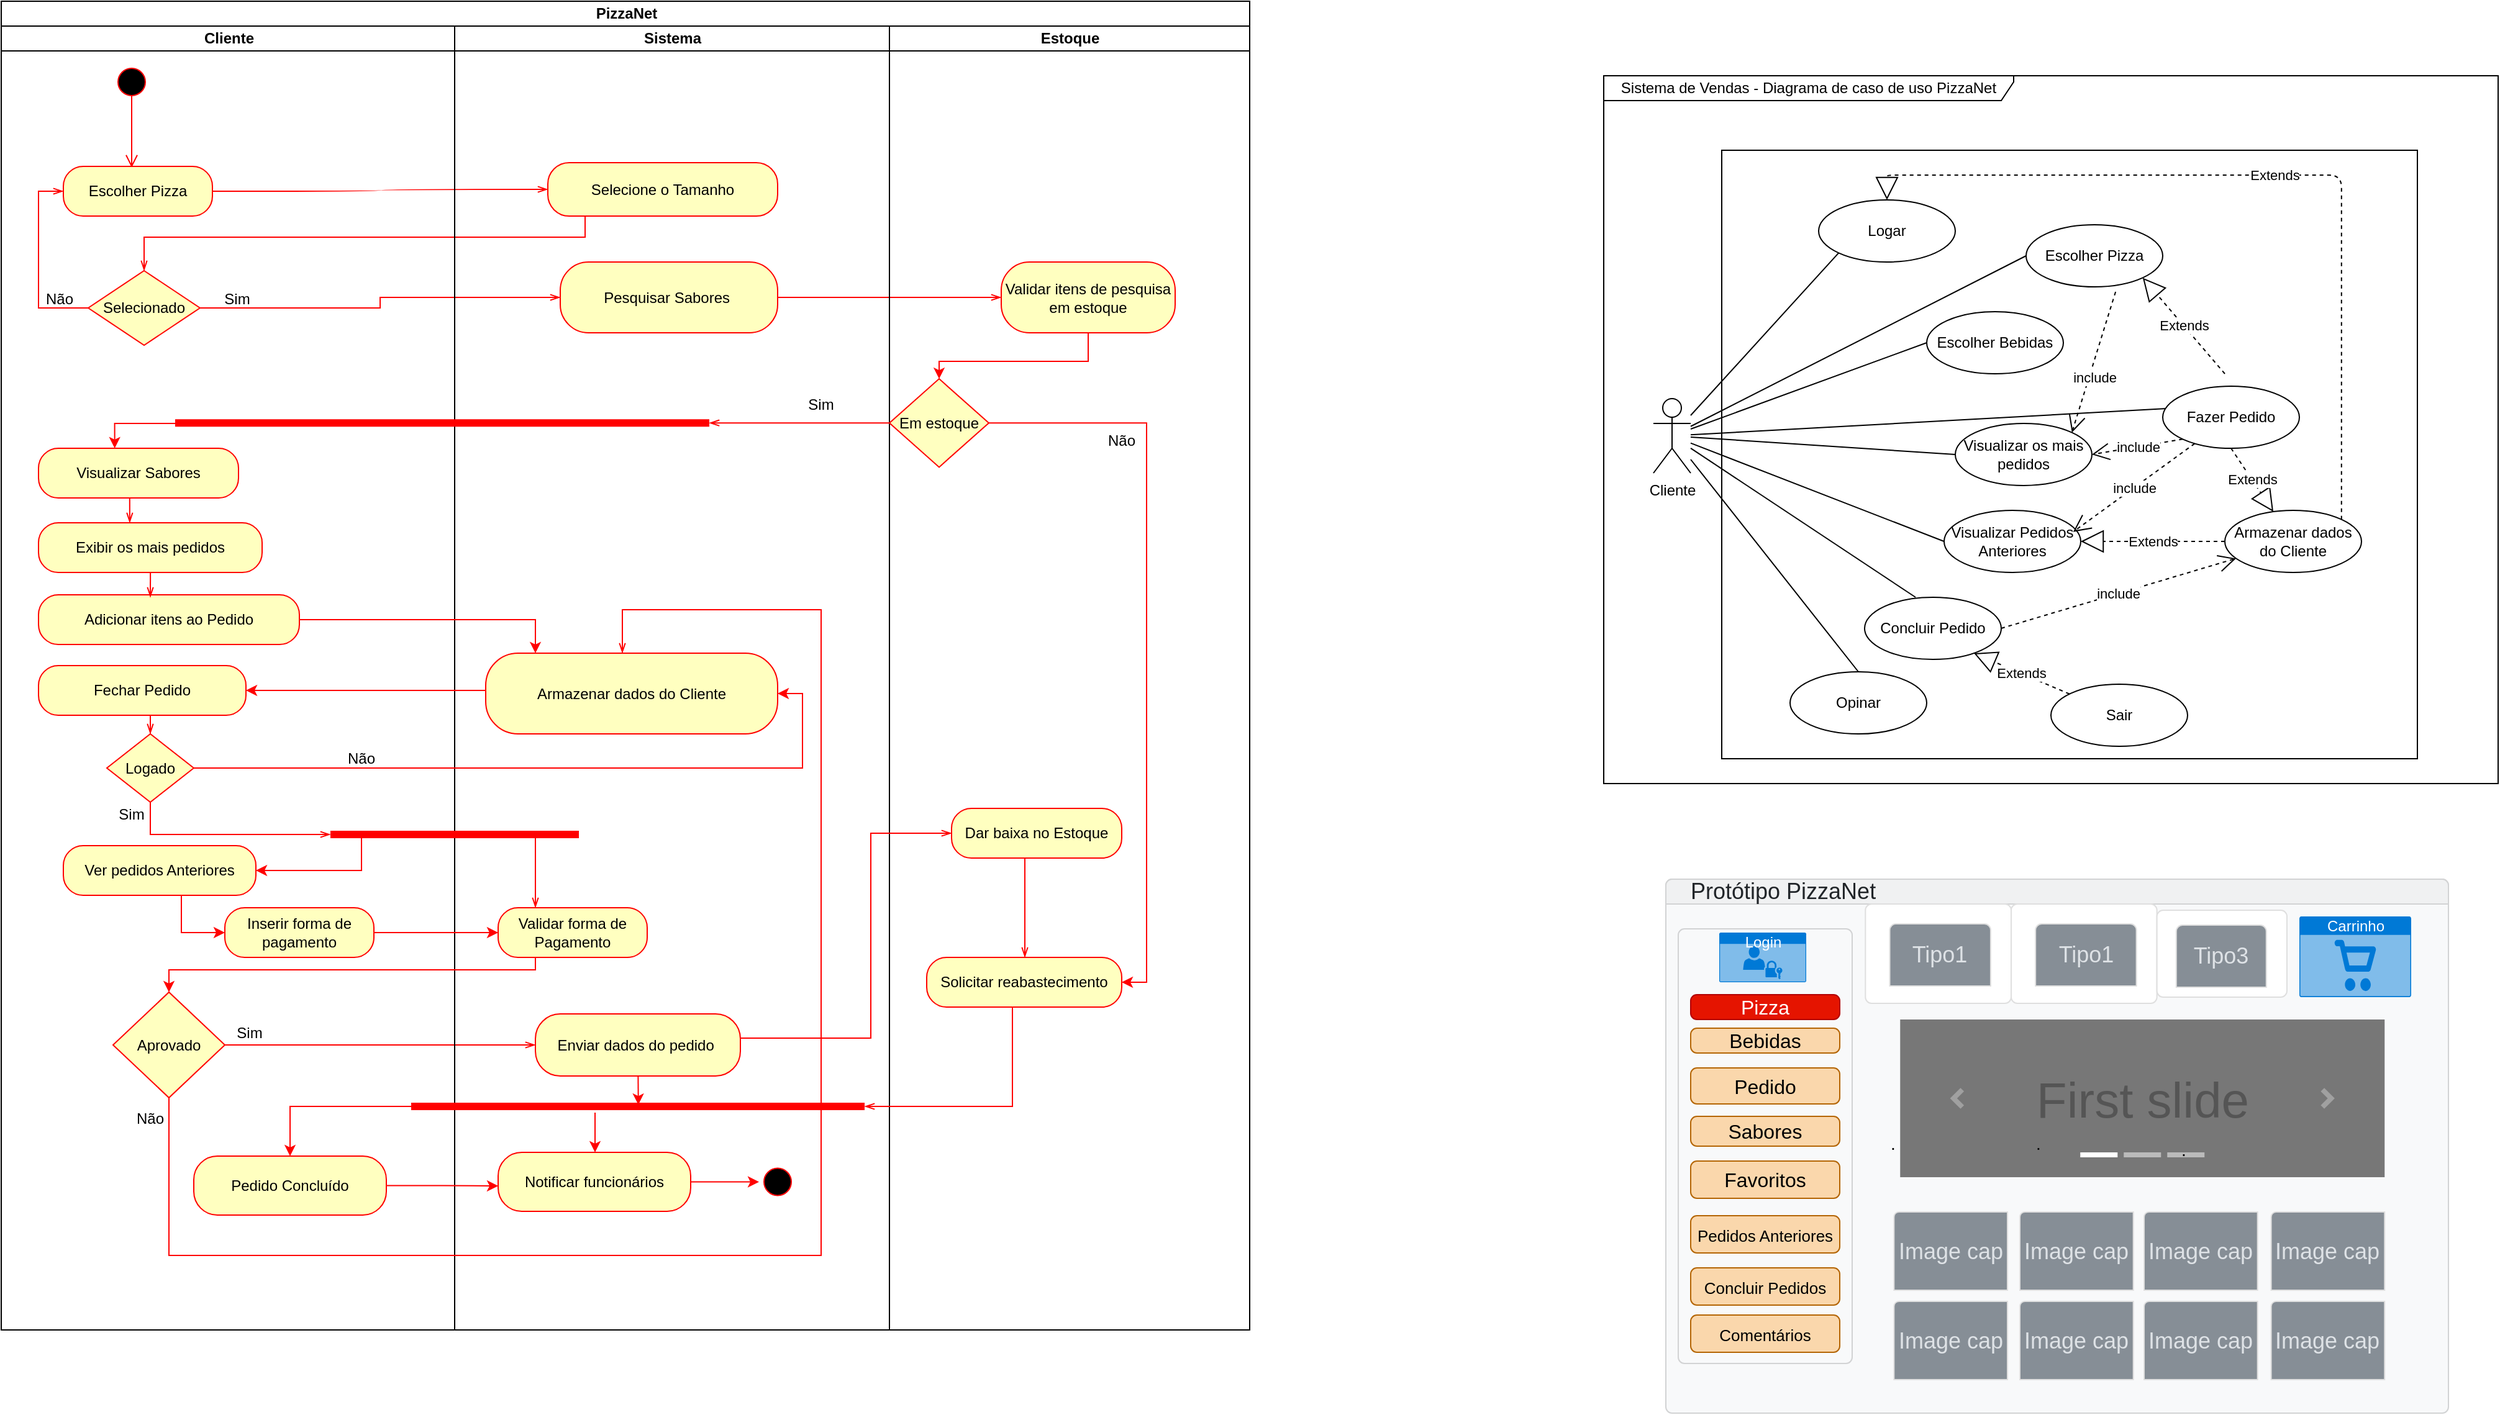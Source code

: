 <mxfile version="13.9.9" type="github">
  <diagram id="EkDo34qrDGZ_-z-unrCB" name="Page-1">
    <mxGraphModel dx="2974" dy="1149" grid="1" gridSize="10" guides="1" tooltips="1" connect="1" arrows="1" fold="1" page="1" pageScale="1" pageWidth="827" pageHeight="1169" math="0" shadow="0">
      <root>
        <mxCell id="0" />
        <mxCell id="1" parent="0" />
        <mxCell id="Earb1KnYi7kqz3VoGOj6-95" value="&lt;br style=&quot;font-size: 14px&quot;&gt;" style="html=1;shadow=0;dashed=0;shape=mxgraph.bootstrap.rrect;rSize=5;strokeColor=#D2D3D4;html=1;whiteSpace=wrap;fillColor=#F8F9FA;fontColor=#212529;verticalAlign=bottom;align=left;spacing=20;spacingBottom=0;fontSize=14;" parent="1" vertex="1">
          <mxGeometry x="90" y="727" width="630" height="430" as="geometry" />
        </mxCell>
        <mxCell id="Earb1KnYi7kqz3VoGOj6-96" value="Protótipo PizzaNet" style="html=1;shadow=0;dashed=0;shape=mxgraph.bootstrap.topButton;rSize=5;perimeter=none;whiteSpace=wrap;fillColor=#F0F1F2;strokeColor=#D2D3D4;fontColor=#212529;resizeWidth=1;fontSize=18;align=left;spacing=20;" parent="Earb1KnYi7kqz3VoGOj6-95" vertex="1">
          <mxGeometry width="630" height="20" relative="1" as="geometry" />
        </mxCell>
        <mxCell id="Earb1KnYi7kqz3VoGOj6-135" value="First slide" style="html=1;shadow=0;dashed=0;strokeColor=none;strokeWidth=1;fillColor=#777777;fontColor=#555555;whiteSpace=wrap;align=center;verticalAlign=middle;fontStyle=0;fontSize=40;" parent="Earb1KnYi7kqz3VoGOj6-95" vertex="1">
          <mxGeometry x="188.63" y="113" width="390" height="127" as="geometry" />
        </mxCell>
        <mxCell id="Earb1KnYi7kqz3VoGOj6-136" value="" style="html=1;verticalLabelPosition=bottom;labelBackgroundColor=#ffffff;verticalAlign=top;shadow=0;dashed=0;strokeWidth=4;shape=mxgraph.ios7.misc.more;strokeColor=#a0a0a0;" parent="Earb1KnYi7kqz3VoGOj6-135" vertex="1">
          <mxGeometry x="1" y="0.5" width="7" height="14" relative="1" as="geometry">
            <mxPoint x="-50" y="-7" as="offset" />
          </mxGeometry>
        </mxCell>
        <mxCell id="Earb1KnYi7kqz3VoGOj6-137" value="" style="flipH=1;html=1;verticalLabelPosition=bottom;labelBackgroundColor=#ffffff;verticalAlign=top;shadow=0;dashed=0;strokeWidth=4;shape=mxgraph.ios7.misc.more;strokeColor=#a0a0a0;" parent="Earb1KnYi7kqz3VoGOj6-135" vertex="1">
          <mxGeometry y="0.5" width="7" height="14" relative="1" as="geometry">
            <mxPoint x="43" y="-7" as="offset" />
          </mxGeometry>
        </mxCell>
        <mxCell id="Earb1KnYi7kqz3VoGOj6-138" value="" style="html=1;shadow=0;strokeColor=none;fillColor=#ffffff;" parent="Earb1KnYi7kqz3VoGOj6-135" vertex="1">
          <mxGeometry x="0.5" y="1" width="30" height="4" relative="1" as="geometry">
            <mxPoint x="-50" y="-20" as="offset" />
          </mxGeometry>
        </mxCell>
        <mxCell id="Earb1KnYi7kqz3VoGOj6-139" value="" style="html=1;shadow=0;strokeColor=none;fillColor=#BBBBBB;" parent="Earb1KnYi7kqz3VoGOj6-135" vertex="1">
          <mxGeometry x="0.5" y="1" width="30" height="4" relative="1" as="geometry">
            <mxPoint x="-15" y="-20" as="offset" />
          </mxGeometry>
        </mxCell>
        <mxCell id="Earb1KnYi7kqz3VoGOj6-140" value="" style="html=1;shadow=0;strokeColor=none;fillColor=#BBBBBB;" parent="Earb1KnYi7kqz3VoGOj6-135" vertex="1">
          <mxGeometry x="0.5" y="1" width="30" height="4" relative="1" as="geometry">
            <mxPoint x="20" y="-20" as="offset" />
          </mxGeometry>
        </mxCell>
        <mxCell id="Earb1KnYi7kqz3VoGOj6-167" value="" style="edgeStyle=none;rounded=0;orthogonalLoop=1;jettySize=auto;html=1;endArrow=none;endFill=0;" parent="Earb1KnYi7kqz3VoGOj6-95" source="Earb1KnYi7kqz3VoGOj6-127" target="Earb1KnYi7kqz3VoGOj6-165" edge="1">
          <mxGeometry relative="1" as="geometry" />
        </mxCell>
        <mxCell id="Earb1KnYi7kqz3VoGOj6-127" value="." style="html=1;shadow=0;dashed=0;shape=mxgraph.bootstrap.rrect;rSize=5;strokeColor=#DFDFDF;html=1;whiteSpace=wrap;fillColor=#ffffff;fontColor=#000000;verticalAlign=top;align=left;spacing=20;spacingBottom=0;fontSize=14;spacingTop=160;" parent="Earb1KnYi7kqz3VoGOj6-95" vertex="1">
          <mxGeometry x="160.66" y="20" width="117.33" height="80" as="geometry" />
        </mxCell>
        <mxCell id="Earb1KnYi7kqz3VoGOj6-128" value="Tipo1" style="html=1;shadow=0;dashed=0;shape=mxgraph.bootstrap.topButton;rSize=5;perimeter=none;whiteSpace=wrap;fillColor=#868E96;strokeColor=#DFDFDF;fontColor=#DEE2E6;resizeWidth=1;fontSize=18;" parent="Earb1KnYi7kqz3VoGOj6-127" vertex="1">
          <mxGeometry width="81.231" height="50" relative="1" as="geometry">
            <mxPoint x="19.59" y="16" as="offset" />
          </mxGeometry>
        </mxCell>
        <mxCell id="Earb1KnYi7kqz3VoGOj6-150" value="Image cap" style="html=1;shadow=0;dashed=0;shape=mxgraph.basic.corner_round_rect;dx=2;perimeter=none;whiteSpace=wrap;fillColor=#868E96;strokeColor=#DFDFDF;fontColor=#DEE2E6;resizeWidth=1;fontSize=18;" parent="Earb1KnYi7kqz3VoGOj6-95" vertex="1">
          <mxGeometry x="183.66" y="340" width="91.34" height="63" as="geometry" />
        </mxCell>
        <mxCell id="Earb1KnYi7kqz3VoGOj6-155" value="Image cap" style="html=1;shadow=0;dashed=0;shape=mxgraph.basic.corner_round_rect;dx=2;perimeter=none;whiteSpace=wrap;fillColor=#868E96;strokeColor=#DFDFDF;fontColor=#DEE2E6;resizeWidth=1;fontSize=18;" parent="Earb1KnYi7kqz3VoGOj6-95" vertex="1">
          <mxGeometry x="183.66" y="268" width="91.34" height="63" as="geometry" />
        </mxCell>
        <mxCell id="Earb1KnYi7kqz3VoGOj6-157" value="Image cap" style="html=1;shadow=0;dashed=0;shape=mxgraph.basic.corner_round_rect;dx=2;perimeter=none;whiteSpace=wrap;fillColor=#868E96;strokeColor=#DFDFDF;fontColor=#DEE2E6;resizeWidth=1;fontSize=18;" parent="Earb1KnYi7kqz3VoGOj6-95" vertex="1">
          <mxGeometry x="285" y="340" width="91.34" height="63" as="geometry" />
        </mxCell>
        <mxCell id="Earb1KnYi7kqz3VoGOj6-158" value="Image cap" style="html=1;shadow=0;dashed=0;shape=mxgraph.basic.corner_round_rect;dx=2;perimeter=none;whiteSpace=wrap;fillColor=#868E96;strokeColor=#DFDFDF;fontColor=#DEE2E6;resizeWidth=1;fontSize=18;" parent="Earb1KnYi7kqz3VoGOj6-95" vertex="1">
          <mxGeometry x="285" y="268" width="91.34" height="63" as="geometry" />
        </mxCell>
        <mxCell id="Earb1KnYi7kqz3VoGOj6-161" value="Image cap" style="html=1;shadow=0;dashed=0;shape=mxgraph.basic.corner_round_rect;dx=2;perimeter=none;whiteSpace=wrap;fillColor=#868E96;strokeColor=#DFDFDF;fontColor=#DEE2E6;resizeWidth=1;fontSize=18;" parent="Earb1KnYi7kqz3VoGOj6-95" vertex="1">
          <mxGeometry x="385" y="340" width="91.34" height="63" as="geometry" />
        </mxCell>
        <mxCell id="Earb1KnYi7kqz3VoGOj6-162" value="Image cap" style="html=1;shadow=0;dashed=0;shape=mxgraph.basic.corner_round_rect;dx=2;perimeter=none;whiteSpace=wrap;fillColor=#868E96;strokeColor=#DFDFDF;fontColor=#DEE2E6;resizeWidth=1;fontSize=18;" parent="Earb1KnYi7kqz3VoGOj6-95" vertex="1">
          <mxGeometry x="385" y="268" width="91.34" height="63" as="geometry" />
        </mxCell>
        <mxCell id="Earb1KnYi7kqz3VoGOj6-163" value="Image cap" style="html=1;shadow=0;dashed=0;shape=mxgraph.basic.corner_round_rect;dx=2;perimeter=none;whiteSpace=wrap;fillColor=#868E96;strokeColor=#DFDFDF;fontColor=#DEE2E6;resizeWidth=1;fontSize=18;" parent="Earb1KnYi7kqz3VoGOj6-95" vertex="1">
          <mxGeometry x="487.29" y="340" width="91.34" height="63" as="geometry" />
        </mxCell>
        <mxCell id="Earb1KnYi7kqz3VoGOj6-164" value="Image cap" style="html=1;shadow=0;dashed=0;shape=mxgraph.basic.corner_round_rect;dx=2;perimeter=none;whiteSpace=wrap;fillColor=#868E96;strokeColor=#DFDFDF;fontColor=#DEE2E6;resizeWidth=1;fontSize=18;" parent="Earb1KnYi7kqz3VoGOj6-95" vertex="1">
          <mxGeometry x="487.29" y="268" width="91.34" height="63" as="geometry" />
        </mxCell>
        <mxCell id="Earb1KnYi7kqz3VoGOj6-170" value="" style="edgeStyle=none;rounded=0;orthogonalLoop=1;jettySize=auto;html=1;endArrow=none;endFill=0;" parent="Earb1KnYi7kqz3VoGOj6-95" source="Earb1KnYi7kqz3VoGOj6-165" target="Earb1KnYi7kqz3VoGOj6-168" edge="1">
          <mxGeometry relative="1" as="geometry" />
        </mxCell>
        <mxCell id="Earb1KnYi7kqz3VoGOj6-165" value="." style="html=1;shadow=0;dashed=0;shape=mxgraph.bootstrap.rrect;rSize=5;strokeColor=#DFDFDF;html=1;whiteSpace=wrap;fillColor=#ffffff;fontColor=#000000;verticalAlign=top;align=left;spacing=20;spacingBottom=0;fontSize=14;spacingTop=160;" parent="Earb1KnYi7kqz3VoGOj6-95" vertex="1">
          <mxGeometry x="277.99" y="20" width="117.33" height="80" as="geometry" />
        </mxCell>
        <mxCell id="Earb1KnYi7kqz3VoGOj6-166" value="Tipo1" style="html=1;shadow=0;dashed=0;shape=mxgraph.bootstrap.topButton;rSize=5;perimeter=none;whiteSpace=wrap;fillColor=#868E96;strokeColor=#DFDFDF;fontColor=#DEE2E6;resizeWidth=1;fontSize=18;" parent="Earb1KnYi7kqz3VoGOj6-165" vertex="1">
          <mxGeometry width="81.231" height="50" relative="1" as="geometry">
            <mxPoint x="19.59" y="16" as="offset" />
          </mxGeometry>
        </mxCell>
        <mxCell id="Earb1KnYi7kqz3VoGOj6-168" value="." style="html=1;shadow=0;dashed=0;shape=mxgraph.bootstrap.rrect;rSize=5;strokeColor=#DFDFDF;html=1;whiteSpace=wrap;fillColor=#ffffff;fontColor=#000000;verticalAlign=top;align=left;spacing=20;spacingBottom=0;fontSize=14;spacingTop=160;" parent="Earb1KnYi7kqz3VoGOj6-95" vertex="1">
          <mxGeometry x="395.32" y="25" width="104.68" height="70" as="geometry" />
        </mxCell>
        <mxCell id="Earb1KnYi7kqz3VoGOj6-169" value="Tipo3" style="html=1;shadow=0;dashed=0;shape=mxgraph.bootstrap.topButton;rSize=5;perimeter=none;whiteSpace=wrap;fillColor=#868E96;strokeColor=#DFDFDF;fontColor=#DEE2E6;resizeWidth=1;fontSize=18;" parent="Earb1KnYi7kqz3VoGOj6-168" vertex="1">
          <mxGeometry width="72.473" height="50" relative="1" as="geometry">
            <mxPoint x="15.59" y="12" as="offset" />
          </mxGeometry>
        </mxCell>
        <mxCell id="Earb1KnYi7kqz3VoGOj6-178" value="Carrinho" style="html=1;strokeColor=none;fillColor=#0079D6;labelPosition=center;verticalLabelPosition=middle;verticalAlign=top;align=center;fontSize=12;outlineConnect=0;spacingTop=-6;fontColor=#FFFFFF;shape=mxgraph.sitemap.shopping;" parent="Earb1KnYi7kqz3VoGOj6-95" vertex="1">
          <mxGeometry x="510" y="30" width="90" height="65" as="geometry" />
        </mxCell>
        <mxCell id="Earb1KnYi7kqz3VoGOj6-97" value="&lt;br style=&quot;font-size: 14px&quot;&gt;" style="html=1;shadow=0;dashed=0;shape=mxgraph.bootstrap.rrect;rSize=5;strokeColor=#D2D3D4;html=1;whiteSpace=wrap;fillColor=#F8F9FA;fontColor=#212529;verticalAlign=bottom;align=left;spacing=20;spacingBottom=0;fontSize=14;" parent="1" vertex="1">
          <mxGeometry x="100" y="767" width="140" height="350" as="geometry" />
        </mxCell>
        <mxCell id="Earb1KnYi7kqz3VoGOj6-105" value="Pizza" style="html=1;shadow=0;dashed=0;shape=mxgraph.bootstrap.rrect;rSize=5;strokeColor=#B20000;strokeWidth=1;fillColor=#e51400;whiteSpace=wrap;align=center;verticalAlign=middle;spacingLeft=0;fontStyle=0;fontSize=16;spacing=5;fontColor=#ffffff;" parent="1" vertex="1">
          <mxGeometry x="110" y="820" width="120" height="20" as="geometry" />
        </mxCell>
        <mxCell id="Earb1KnYi7kqz3VoGOj6-107" value="Bebidas" style="html=1;shadow=0;dashed=0;shape=mxgraph.bootstrap.rrect;rSize=5;strokeColor=#b46504;strokeWidth=1;fillColor=#fad7ac;whiteSpace=wrap;align=center;verticalAlign=middle;spacingLeft=0;fontStyle=0;fontSize=16;spacing=5;" parent="1" vertex="1">
          <mxGeometry x="110" y="847" width="120" height="20" as="geometry" />
        </mxCell>
        <mxCell id="Earb1KnYi7kqz3VoGOj6-109" value="Pedido" style="html=1;shadow=0;dashed=0;shape=mxgraph.bootstrap.rrect;rSize=5;strokeColor=#b46504;strokeWidth=1;fillColor=#fad7ac;whiteSpace=wrap;align=center;verticalAlign=middle;spacingLeft=0;fontStyle=0;fontSize=16;spacing=5;" parent="1" vertex="1">
          <mxGeometry x="110" y="879" width="120" height="29" as="geometry" />
        </mxCell>
        <mxCell id="Earb1KnYi7kqz3VoGOj6-111" value="Sabores" style="html=1;shadow=0;dashed=0;shape=mxgraph.bootstrap.rrect;rSize=5;strokeColor=#b46504;strokeWidth=1;fillColor=#fad7ac;whiteSpace=wrap;align=center;verticalAlign=middle;spacingLeft=0;fontStyle=0;fontSize=16;spacing=5;" parent="1" vertex="1">
          <mxGeometry x="110" y="918" width="120" height="24" as="geometry" />
        </mxCell>
        <mxCell id="Earb1KnYi7kqz3VoGOj6-113" value="Favoritos" style="html=1;shadow=0;dashed=0;shape=mxgraph.bootstrap.rrect;rSize=5;strokeColor=#b46504;strokeWidth=1;fillColor=#fad7ac;whiteSpace=wrap;align=center;verticalAlign=middle;spacingLeft=0;fontStyle=0;fontSize=16;spacing=5;" parent="1" vertex="1">
          <mxGeometry x="110" y="954" width="120" height="30" as="geometry" />
        </mxCell>
        <mxCell id="Earb1KnYi7kqz3VoGOj6-115" value="&lt;font style=&quot;font-size: 13px&quot;&gt;Pedidos Anteriores&lt;/font&gt;" style="html=1;shadow=0;dashed=0;shape=mxgraph.bootstrap.rrect;rSize=5;strokeColor=#b46504;strokeWidth=1;fillColor=#fad7ac;whiteSpace=wrap;align=center;verticalAlign=middle;spacingLeft=0;fontStyle=0;fontSize=16;spacing=5;" parent="1" vertex="1">
          <mxGeometry x="110" y="998" width="120" height="30" as="geometry" />
        </mxCell>
        <mxCell id="Earb1KnYi7kqz3VoGOj6-117" value="&lt;span style=&quot;font-size: 13px&quot;&gt;Concluir Pedidos&lt;/span&gt;" style="html=1;shadow=0;dashed=0;shape=mxgraph.bootstrap.rrect;rSize=5;strokeColor=#b46504;strokeWidth=1;fillColor=#fad7ac;whiteSpace=wrap;align=center;verticalAlign=middle;spacingLeft=0;fontStyle=0;fontSize=16;spacing=5;" parent="1" vertex="1">
          <mxGeometry x="110" y="1040" width="120" height="30" as="geometry" />
        </mxCell>
        <mxCell id="Earb1KnYi7kqz3VoGOj6-119" value="&lt;span style=&quot;font-size: 13px&quot;&gt;Comentários&lt;/span&gt;" style="html=1;shadow=0;dashed=0;shape=mxgraph.bootstrap.rrect;rSize=5;strokeColor=#b46504;strokeWidth=1;fillColor=#fad7ac;whiteSpace=wrap;align=center;verticalAlign=middle;spacingLeft=0;fontStyle=0;fontSize=16;spacing=5;" parent="1" vertex="1">
          <mxGeometry x="110" y="1078" width="120" height="30" as="geometry" />
        </mxCell>
        <mxCell id="Earb1KnYi7kqz3VoGOj6-177" value="Login" style="html=1;strokeColor=none;fillColor=#0079D6;labelPosition=center;verticalLabelPosition=middle;verticalAlign=top;align=center;fontSize=12;outlineConnect=0;spacingTop=-6;fontColor=#FFFFFF;shape=mxgraph.sitemap.login;" parent="1" vertex="1">
          <mxGeometry x="133" y="770" width="70" height="40" as="geometry" />
        </mxCell>
        <mxCell id="qwXOoXduJk2nyBG-_TlX-69" value="&lt;font style=&quot;vertical-align: inherit&quot;&gt;&lt;font style=&quot;vertical-align: inherit&quot;&gt;&lt;font style=&quot;vertical-align: inherit&quot;&gt;&lt;font style=&quot;vertical-align: inherit&quot;&gt;&lt;font style=&quot;vertical-align: inherit&quot;&gt;&lt;font style=&quot;vertical-align: inherit&quot;&gt;&lt;font style=&quot;vertical-align: inherit&quot;&gt;&lt;font style=&quot;vertical-align: inherit&quot;&gt;&lt;font style=&quot;vertical-align: inherit&quot;&gt;&lt;font style=&quot;vertical-align: inherit&quot;&gt;&lt;font style=&quot;vertical-align: inherit&quot;&gt;&lt;font style=&quot;vertical-align: inherit&quot;&gt;Sistema de Vendas - Diagrama de caso de uso PizzaNet&lt;/font&gt;&lt;/font&gt;&lt;/font&gt;&lt;/font&gt;&lt;/font&gt;&lt;/font&gt;&lt;/font&gt;&lt;/font&gt;&lt;/font&gt;&lt;/font&gt;&lt;/font&gt;&lt;/font&gt;" style="shape=umlFrame;whiteSpace=wrap;html=1;width=330;height=20;strokeColor=#000000;" vertex="1" parent="1">
          <mxGeometry x="40" y="80" width="720" height="570" as="geometry" />
        </mxCell>
        <mxCell id="qwXOoXduJk2nyBG-_TlX-70" value="" style="rounded=0;whiteSpace=wrap;html=1;fillColor=none;" vertex="1" parent="1">
          <mxGeometry x="135" y="140" width="560" height="490" as="geometry" />
        </mxCell>
        <mxCell id="qwXOoXduJk2nyBG-_TlX-71" style="edgeStyle=none;rounded=0;orthogonalLoop=1;jettySize=auto;html=1;exitX=0;exitY=0;exitDx=0;exitDy=0;endArrow=none;endFill=0;" edge="1" parent="1">
          <mxGeometry relative="1" as="geometry">
            <mxPoint x="574.64" y="494" as="sourcePoint" />
            <mxPoint x="574.64" y="494" as="targetPoint" />
          </mxGeometry>
        </mxCell>
        <mxCell id="qwXOoXduJk2nyBG-_TlX-72" style="edgeStyle=none;rounded=0;orthogonalLoop=1;jettySize=auto;html=1;entryX=0;entryY=0.5;entryDx=0;entryDy=0;endArrow=none;endFill=0;" edge="1" parent="1" source="qwXOoXduJk2nyBG-_TlX-80" target="qwXOoXduJk2nyBG-_TlX-85">
          <mxGeometry relative="1" as="geometry" />
        </mxCell>
        <mxCell id="qwXOoXduJk2nyBG-_TlX-73" style="edgeStyle=none;rounded=0;orthogonalLoop=1;jettySize=auto;html=1;entryX=0;entryY=0.5;entryDx=0;entryDy=0;endArrow=none;endFill=0;" edge="1" parent="1" source="qwXOoXduJk2nyBG-_TlX-80" target="qwXOoXduJk2nyBG-_TlX-82">
          <mxGeometry relative="1" as="geometry" />
        </mxCell>
        <mxCell id="qwXOoXduJk2nyBG-_TlX-74" style="edgeStyle=none;rounded=0;orthogonalLoop=1;jettySize=auto;html=1;entryX=0.027;entryY=0.36;entryDx=0;entryDy=0;entryPerimeter=0;endArrow=none;endFill=0;" edge="1" parent="1" source="qwXOoXduJk2nyBG-_TlX-80" target="qwXOoXduJk2nyBG-_TlX-86">
          <mxGeometry relative="1" as="geometry" />
        </mxCell>
        <mxCell id="qwXOoXduJk2nyBG-_TlX-75" style="edgeStyle=none;rounded=0;orthogonalLoop=1;jettySize=auto;html=1;entryX=0;entryY=0.5;entryDx=0;entryDy=0;endArrow=none;endFill=0;" edge="1" parent="1" source="qwXOoXduJk2nyBG-_TlX-80" target="qwXOoXduJk2nyBG-_TlX-88">
          <mxGeometry relative="1" as="geometry" />
        </mxCell>
        <mxCell id="qwXOoXduJk2nyBG-_TlX-76" style="edgeStyle=none;rounded=0;orthogonalLoop=1;jettySize=auto;html=1;entryX=0;entryY=0.5;entryDx=0;entryDy=0;endArrow=none;endFill=0;" edge="1" parent="1" source="qwXOoXduJk2nyBG-_TlX-80" target="qwXOoXduJk2nyBG-_TlX-83">
          <mxGeometry relative="1" as="geometry" />
        </mxCell>
        <mxCell id="qwXOoXduJk2nyBG-_TlX-77" style="edgeStyle=none;rounded=0;orthogonalLoop=1;jettySize=auto;html=1;entryX=0.373;entryY=0;entryDx=0;entryDy=0;entryPerimeter=0;endArrow=none;endFill=0;" edge="1" parent="1" source="qwXOoXduJk2nyBG-_TlX-80" target="qwXOoXduJk2nyBG-_TlX-87">
          <mxGeometry relative="1" as="geometry" />
        </mxCell>
        <mxCell id="qwXOoXduJk2nyBG-_TlX-78" style="edgeStyle=none;rounded=0;orthogonalLoop=1;jettySize=auto;html=1;entryX=0.5;entryY=0;entryDx=0;entryDy=0;endArrow=none;endFill=0;" edge="1" parent="1" source="qwXOoXduJk2nyBG-_TlX-80" target="qwXOoXduJk2nyBG-_TlX-84">
          <mxGeometry relative="1" as="geometry" />
        </mxCell>
        <mxCell id="qwXOoXduJk2nyBG-_TlX-79" style="edgeStyle=none;rounded=0;orthogonalLoop=1;jettySize=auto;html=1;entryX=0;entryY=1;entryDx=0;entryDy=0;endArrow=none;endFill=0;" edge="1" parent="1" source="qwXOoXduJk2nyBG-_TlX-80" target="qwXOoXduJk2nyBG-_TlX-81">
          <mxGeometry relative="1" as="geometry" />
        </mxCell>
        <mxCell id="qwXOoXduJk2nyBG-_TlX-80" value="&lt;font style=&quot;vertical-align: inherit&quot;&gt;&lt;font style=&quot;vertical-align: inherit&quot;&gt;Cliente&lt;/font&gt;&lt;/font&gt;" style="shape=umlActor;verticalLabelPosition=bottom;verticalAlign=top;html=1;" vertex="1" parent="1">
          <mxGeometry x="80" y="340" width="30" height="60" as="geometry" />
        </mxCell>
        <mxCell id="qwXOoXduJk2nyBG-_TlX-81" value="&lt;font style=&quot;vertical-align: inherit&quot;&gt;&lt;font style=&quot;vertical-align: inherit&quot;&gt;&lt;font style=&quot;vertical-align: inherit&quot;&gt;&lt;font style=&quot;vertical-align: inherit&quot;&gt;Logar&lt;/font&gt;&lt;/font&gt;&lt;/font&gt;&lt;/font&gt;" style="ellipse;whiteSpace=wrap;html=1;" vertex="1" parent="1">
          <mxGeometry x="213" y="180" width="110" height="50" as="geometry" />
        </mxCell>
        <mxCell id="qwXOoXduJk2nyBG-_TlX-82" value="&lt;font style=&quot;vertical-align: inherit&quot;&gt;&lt;font style=&quot;vertical-align: inherit&quot;&gt;&lt;font style=&quot;vertical-align: inherit&quot;&gt;&lt;font style=&quot;vertical-align: inherit&quot;&gt;&lt;font style=&quot;vertical-align: inherit&quot;&gt;&lt;font style=&quot;vertical-align: inherit&quot;&gt;Escolher Bebidas&lt;/font&gt;&lt;/font&gt;&lt;/font&gt;&lt;/font&gt;&lt;/font&gt;&lt;/font&gt;" style="ellipse;whiteSpace=wrap;html=1;" vertex="1" parent="1">
          <mxGeometry x="300" y="270" width="110" height="50" as="geometry" />
        </mxCell>
        <mxCell id="qwXOoXduJk2nyBG-_TlX-83" value="&lt;font style=&quot;vertical-align: inherit&quot;&gt;&lt;font style=&quot;vertical-align: inherit&quot;&gt;&lt;font style=&quot;vertical-align: inherit&quot;&gt;&lt;font style=&quot;vertical-align: inherit&quot;&gt;&lt;font style=&quot;vertical-align: inherit&quot;&gt;&lt;font style=&quot;vertical-align: inherit&quot;&gt;&lt;font style=&quot;vertical-align: inherit&quot;&gt;&lt;font style=&quot;vertical-align: inherit&quot;&gt;Visualizar Pedidos Anteriores&lt;/font&gt;&lt;/font&gt;&lt;/font&gt;&lt;/font&gt;&lt;/font&gt;&lt;/font&gt;&lt;/font&gt;&lt;/font&gt;" style="ellipse;whiteSpace=wrap;html=1;" vertex="1" parent="1">
          <mxGeometry x="314" y="430" width="110" height="50" as="geometry" />
        </mxCell>
        <mxCell id="qwXOoXduJk2nyBG-_TlX-84" value="&lt;font style=&quot;vertical-align: inherit&quot;&gt;&lt;font style=&quot;vertical-align: inherit&quot;&gt;&lt;font style=&quot;vertical-align: inherit&quot;&gt;&lt;font style=&quot;vertical-align: inherit&quot;&gt;&lt;font style=&quot;vertical-align: inherit&quot;&gt;&lt;font style=&quot;vertical-align: inherit&quot;&gt;&lt;font style=&quot;vertical-align: inherit&quot;&gt;&lt;font style=&quot;vertical-align: inherit&quot;&gt;Opinar&lt;/font&gt;&lt;/font&gt;&lt;/font&gt;&lt;/font&gt;&lt;/font&gt;&lt;/font&gt;&lt;/font&gt;&lt;/font&gt;" style="ellipse;whiteSpace=wrap;html=1;" vertex="1" parent="1">
          <mxGeometry x="190" y="560" width="110" height="50" as="geometry" />
        </mxCell>
        <mxCell id="qwXOoXduJk2nyBG-_TlX-85" value="&lt;font style=&quot;vertical-align: inherit&quot;&gt;&lt;font style=&quot;vertical-align: inherit&quot;&gt;&lt;font style=&quot;vertical-align: inherit&quot;&gt;&lt;font style=&quot;vertical-align: inherit&quot;&gt;Escolher Pizza&lt;/font&gt;&lt;/font&gt;&lt;/font&gt;&lt;/font&gt;" style="ellipse;whiteSpace=wrap;html=1;" vertex="1" parent="1">
          <mxGeometry x="380" y="200" width="110" height="50" as="geometry" />
        </mxCell>
        <mxCell id="qwXOoXduJk2nyBG-_TlX-86" value="&lt;font style=&quot;vertical-align: inherit&quot;&gt;&lt;font style=&quot;vertical-align: inherit&quot;&gt;&lt;font style=&quot;vertical-align: inherit&quot;&gt;&lt;font style=&quot;vertical-align: inherit&quot;&gt;&lt;font style=&quot;vertical-align: inherit&quot;&gt;&lt;font style=&quot;vertical-align: inherit&quot;&gt;Fazer Pedido&lt;/font&gt;&lt;/font&gt;&lt;/font&gt;&lt;/font&gt;&lt;/font&gt;&lt;/font&gt;" style="ellipse;whiteSpace=wrap;html=1;" vertex="1" parent="1">
          <mxGeometry x="490" y="330" width="110" height="50" as="geometry" />
        </mxCell>
        <mxCell id="qwXOoXduJk2nyBG-_TlX-87" value="&lt;font style=&quot;vertical-align: inherit&quot;&gt;&lt;font style=&quot;vertical-align: inherit&quot;&gt;&lt;font style=&quot;vertical-align: inherit&quot;&gt;&lt;font style=&quot;vertical-align: inherit&quot;&gt;Concluir Pedido&lt;/font&gt;&lt;/font&gt;&lt;/font&gt;&lt;/font&gt;" style="ellipse;whiteSpace=wrap;html=1;" vertex="1" parent="1">
          <mxGeometry x="250" y="500" width="110" height="50" as="geometry" />
        </mxCell>
        <mxCell id="qwXOoXduJk2nyBG-_TlX-88" value="&lt;font style=&quot;vertical-align: inherit&quot;&gt;&lt;font style=&quot;vertical-align: inherit&quot;&gt;&lt;font style=&quot;vertical-align: inherit&quot;&gt;&lt;font style=&quot;vertical-align: inherit&quot;&gt;&lt;font style=&quot;vertical-align: inherit&quot;&gt;&lt;font style=&quot;vertical-align: inherit&quot;&gt;Visualizar os mais pedidos&lt;/font&gt;&lt;/font&gt;&lt;/font&gt;&lt;/font&gt;&lt;/font&gt;&lt;/font&gt;" style="ellipse;whiteSpace=wrap;html=1;" vertex="1" parent="1">
          <mxGeometry x="323" y="360" width="110" height="50" as="geometry" />
        </mxCell>
        <mxCell id="qwXOoXduJk2nyBG-_TlX-89" value="&lt;font style=&quot;vertical-align: inherit&quot;&gt;&lt;font style=&quot;vertical-align: inherit&quot;&gt;&lt;font style=&quot;vertical-align: inherit&quot;&gt;&lt;font style=&quot;vertical-align: inherit&quot;&gt;Armazenar dados do Cliente&lt;/font&gt;&lt;/font&gt;&lt;/font&gt;&lt;/font&gt;" style="ellipse;whiteSpace=wrap;html=1;" vertex="1" parent="1">
          <mxGeometry x="540" y="430" width="110" height="50" as="geometry" />
        </mxCell>
        <mxCell id="qwXOoXduJk2nyBG-_TlX-90" value="Extends" style="endArrow=block;endSize=16;endFill=0;html=1;dashed=1;exitX=0.5;exitY=1;exitDx=0;exitDy=0;" edge="1" parent="1" source="qwXOoXduJk2nyBG-_TlX-86" target="qwXOoXduJk2nyBG-_TlX-89">
          <mxGeometry width="160" relative="1" as="geometry">
            <mxPoint x="450" y="350" as="sourcePoint" />
            <mxPoint x="540" y="355" as="targetPoint" />
          </mxGeometry>
        </mxCell>
        <mxCell id="qwXOoXduJk2nyBG-_TlX-91" value="Extends" style="endArrow=block;endSize=16;endFill=0;html=1;dashed=1;exitX=0;exitY=0.5;exitDx=0;exitDy=0;entryX=1;entryY=0.5;entryDx=0;entryDy=0;" edge="1" parent="1" source="qwXOoXduJk2nyBG-_TlX-89" target="qwXOoXduJk2nyBG-_TlX-83">
          <mxGeometry width="160" relative="1" as="geometry">
            <mxPoint x="300" y="400" as="sourcePoint" />
            <mxPoint x="470" y="400" as="targetPoint" />
          </mxGeometry>
        </mxCell>
        <mxCell id="qwXOoXduJk2nyBG-_TlX-92" value="include" style="endArrow=open;endSize=12;dashed=1;html=1;exitX=1;exitY=0.5;exitDx=0;exitDy=0;" edge="1" parent="1" source="qwXOoXduJk2nyBG-_TlX-87" target="qwXOoXduJk2nyBG-_TlX-89">
          <mxGeometry width="160" relative="1" as="geometry">
            <mxPoint x="300" y="400" as="sourcePoint" />
            <mxPoint x="460" y="400" as="targetPoint" />
          </mxGeometry>
        </mxCell>
        <mxCell id="qwXOoXduJk2nyBG-_TlX-93" value="include" style="endArrow=open;endSize=12;dashed=1;html=1;entryX=1;entryY=0;entryDx=0;entryDy=0;exitX=0.655;exitY=1.08;exitDx=0;exitDy=0;exitPerimeter=0;" edge="1" parent="1" source="qwXOoXduJk2nyBG-_TlX-85" target="qwXOoXduJk2nyBG-_TlX-88">
          <mxGeometry x="0.192" y="4" width="160" relative="1" as="geometry">
            <mxPoint x="483" y="210" as="sourcePoint" />
            <mxPoint x="666.851" y="119.996" as="targetPoint" />
            <mxPoint as="offset" />
          </mxGeometry>
        </mxCell>
        <mxCell id="qwXOoXduJk2nyBG-_TlX-94" value="include" style="endArrow=open;endSize=12;dashed=1;html=1;exitX=0;exitY=1;exitDx=0;exitDy=0;entryX=1;entryY=0.5;entryDx=0;entryDy=0;" edge="1" parent="1" source="qwXOoXduJk2nyBG-_TlX-86" target="qwXOoXduJk2nyBG-_TlX-88">
          <mxGeometry width="160" relative="1" as="geometry">
            <mxPoint x="370" y="525" as="sourcePoint" />
            <mxPoint x="450" y="385" as="targetPoint" />
          </mxGeometry>
        </mxCell>
        <mxCell id="qwXOoXduJk2nyBG-_TlX-95" value="include" style="endArrow=open;endSize=12;dashed=1;html=1;entryX=1;entryY=0;entryDx=0;entryDy=0;" edge="1" parent="1" source="qwXOoXduJk2nyBG-_TlX-86">
          <mxGeometry width="160" relative="1" as="geometry">
            <mxPoint x="543.01" y="381" as="sourcePoint" />
            <mxPoint x="417.891" y="447.322" as="targetPoint" />
          </mxGeometry>
        </mxCell>
        <mxCell id="qwXOoXduJk2nyBG-_TlX-96" value="&lt;font style=&quot;vertical-align: inherit&quot;&gt;&lt;font style=&quot;vertical-align: inherit&quot;&gt;&lt;font style=&quot;vertical-align: inherit&quot;&gt;&lt;font style=&quot;vertical-align: inherit&quot;&gt;Sair&lt;/font&gt;&lt;/font&gt;&lt;/font&gt;&lt;/font&gt;" style="ellipse;whiteSpace=wrap;html=1;" vertex="1" parent="1">
          <mxGeometry x="400" y="570" width="110" height="50" as="geometry" />
        </mxCell>
        <mxCell id="qwXOoXduJk2nyBG-_TlX-97" value="Extends" style="endArrow=block;endSize=16;endFill=0;html=1;dashed=1;entryX=0.8;entryY=0.9;entryDx=0;entryDy=0;entryPerimeter=0;" edge="1" parent="1" source="qwXOoXduJk2nyBG-_TlX-96" target="qwXOoXduJk2nyBG-_TlX-87">
          <mxGeometry width="160" relative="1" as="geometry">
            <mxPoint x="300" y="400" as="sourcePoint" />
            <mxPoint x="460" y="400" as="targetPoint" />
          </mxGeometry>
        </mxCell>
        <mxCell id="qwXOoXduJk2nyBG-_TlX-98" value="Extends" style="endArrow=block;endSize=16;endFill=0;html=1;dashed=1;entryX=1;entryY=1;entryDx=0;entryDy=0;" edge="1" parent="1" target="qwXOoXduJk2nyBG-_TlX-85">
          <mxGeometry width="160" relative="1" as="geometry">
            <mxPoint x="540.0" y="320" as="sourcePoint" />
            <mxPoint x="590.793" y="440.848" as="targetPoint" />
          </mxGeometry>
        </mxCell>
        <mxCell id="qwXOoXduJk2nyBG-_TlX-99" value="Extends" style="endArrow=block;endSize=16;endFill=0;html=1;dashed=1;edgeStyle=orthogonalEdgeStyle;exitX=1;exitY=0;exitDx=0;exitDy=0;" edge="1" parent="1" source="qwXOoXduJk2nyBG-_TlX-89" target="qwXOoXduJk2nyBG-_TlX-81">
          <mxGeometry width="160" relative="1" as="geometry">
            <mxPoint x="300" y="360" as="sourcePoint" />
            <mxPoint x="460" y="360" as="targetPoint" />
            <Array as="points">
              <mxPoint x="634" y="160" />
              <mxPoint x="268" y="160" />
            </Array>
          </mxGeometry>
        </mxCell>
        <mxCell id="qwXOoXduJk2nyBG-_TlX-101" value="PizzaNet" style="swimlane;html=1;childLayout=stackLayout;resizeParent=1;resizeParentMax=0;startSize=20;" vertex="1" parent="1">
          <mxGeometry x="-1250" y="20" width="1005" height="1070" as="geometry" />
        </mxCell>
        <mxCell id="qwXOoXduJk2nyBG-_TlX-102" value="" style="edgeStyle=orthogonalEdgeStyle;curved=1;rounded=0;orthogonalLoop=1;jettySize=auto;html=1;startArrow=none;startFill=0;endArrow=openThin;endFill=0;strokeColor=#FF0000;" edge="1" parent="qwXOoXduJk2nyBG-_TlX-101" source="qwXOoXduJk2nyBG-_TlX-112" target="qwXOoXduJk2nyBG-_TlX-137">
          <mxGeometry relative="1" as="geometry">
            <mxPoint x="-210" y="273" as="sourcePoint" />
            <mxPoint x="-210" y="370" as="targetPoint" />
          </mxGeometry>
        </mxCell>
        <mxCell id="qwXOoXduJk2nyBG-_TlX-103" style="edgeStyle=orthogonalEdgeStyle;rounded=0;orthogonalLoop=1;jettySize=auto;html=1;startArrow=none;startFill=0;endArrow=openThin;endFill=0;strokeColor=#FF0000;entryX=0.5;entryY=0;entryDx=0;entryDy=0;" edge="1" parent="qwXOoXduJk2nyBG-_TlX-101" source="qwXOoXduJk2nyBG-_TlX-137" target="qwXOoXduJk2nyBG-_TlX-116">
          <mxGeometry relative="1" as="geometry">
            <mxPoint x="150" y="250" as="targetPoint" />
            <Array as="points">
              <mxPoint x="470" y="190" />
              <mxPoint x="115" y="190" />
            </Array>
          </mxGeometry>
        </mxCell>
        <mxCell id="qwXOoXduJk2nyBG-_TlX-104" style="edgeStyle=orthogonalEdgeStyle;rounded=0;orthogonalLoop=1;jettySize=auto;html=1;entryX=0;entryY=0.5;entryDx=0;entryDy=0;startArrow=none;startFill=0;endArrow=openThin;endFill=0;strokeColor=#FF0000;" edge="1" parent="qwXOoXduJk2nyBG-_TlX-101" source="qwXOoXduJk2nyBG-_TlX-116" target="qwXOoXduJk2nyBG-_TlX-136">
          <mxGeometry relative="1" as="geometry" />
        </mxCell>
        <mxCell id="qwXOoXduJk2nyBG-_TlX-105" style="edgeStyle=orthogonalEdgeStyle;rounded=0;orthogonalLoop=1;jettySize=auto;html=1;startArrow=none;startFill=0;endArrow=openThin;endFill=0;strokeColor=#FF0000;exitX=0.5;exitY=0;exitDx=0;exitDy=0;" edge="1" parent="qwXOoXduJk2nyBG-_TlX-101" source="qwXOoXduJk2nyBG-_TlX-123" target="qwXOoXduJk2nyBG-_TlX-142">
          <mxGeometry relative="1" as="geometry">
            <Array as="points">
              <mxPoint x="180" y="840" />
            </Array>
          </mxGeometry>
        </mxCell>
        <mxCell id="qwXOoXduJk2nyBG-_TlX-106" style="edgeStyle=orthogonalEdgeStyle;rounded=0;orthogonalLoop=1;jettySize=auto;html=1;entryX=0;entryY=0.5;entryDx=0;entryDy=0;entryPerimeter=0;startArrow=none;startFill=0;endArrow=openThin;endFill=0;strokeColor=#FF0000;" edge="1" parent="qwXOoXduJk2nyBG-_TlX-101" source="qwXOoXduJk2nyBG-_TlX-120" target="qwXOoXduJk2nyBG-_TlX-140">
          <mxGeometry relative="1" as="geometry">
            <Array as="points">
              <mxPoint x="120" y="671" />
            </Array>
          </mxGeometry>
        </mxCell>
        <mxCell id="qwXOoXduJk2nyBG-_TlX-107" style="edgeStyle=orthogonalEdgeStyle;rounded=0;orthogonalLoop=1;jettySize=auto;html=1;entryX=0;entryY=0.5;entryDx=0;entryDy=0;startArrow=none;startFill=0;endArrow=openThin;endFill=0;strokeColor=#FF0000;" edge="1" parent="qwXOoXduJk2nyBG-_TlX-101" source="qwXOoXduJk2nyBG-_TlX-136" target="qwXOoXduJk2nyBG-_TlX-153">
          <mxGeometry relative="1" as="geometry" />
        </mxCell>
        <mxCell id="qwXOoXduJk2nyBG-_TlX-108" value="" style="rounded=0;orthogonalLoop=1;jettySize=auto;html=1;startArrow=none;startFill=0;endArrow=openThin;endFill=0;strokeColor=#FF0000;entryX=1;entryY=0.5;entryDx=0;entryDy=0;entryPerimeter=0;exitX=0.5;exitY=1;exitDx=0;exitDy=0;" edge="1" parent="qwXOoXduJk2nyBG-_TlX-101" source="qwXOoXduJk2nyBG-_TlX-156" target="qwXOoXduJk2nyBG-_TlX-146">
          <mxGeometry relative="1" as="geometry">
            <mxPoint x="500" y="357.62" as="targetPoint" />
            <Array as="points" />
            <mxPoint x="670" y="353.87" as="sourcePoint" />
          </mxGeometry>
        </mxCell>
        <mxCell id="qwXOoXduJk2nyBG-_TlX-109" value="Cliente" style="swimlane;html=1;startSize=20;" vertex="1" parent="qwXOoXduJk2nyBG-_TlX-101">
          <mxGeometry y="20" width="365" height="1050" as="geometry" />
        </mxCell>
        <mxCell id="qwXOoXduJk2nyBG-_TlX-110" value="" style="edgeStyle=orthogonalEdgeStyle;html=1;verticalAlign=bottom;endArrow=open;endSize=8;strokeColor=#ff0000;" edge="1" parent="qwXOoXduJk2nyBG-_TlX-109">
          <mxGeometry relative="1" as="geometry">
            <mxPoint x="105" y="114" as="targetPoint" />
            <Array as="points">
              <mxPoint x="105" y="114" />
            </Array>
            <mxPoint x="105" y="54.0" as="sourcePoint" />
          </mxGeometry>
        </mxCell>
        <mxCell id="qwXOoXduJk2nyBG-_TlX-111" value="" style="ellipse;html=1;shape=startState;fillColor=#000000;strokeColor=#ff0000;" vertex="1" parent="qwXOoXduJk2nyBG-_TlX-109">
          <mxGeometry x="90" y="30" width="30" height="30" as="geometry" />
        </mxCell>
        <mxCell id="qwXOoXduJk2nyBG-_TlX-112" value="Escolher Pizza" style="rounded=1;whiteSpace=wrap;html=1;arcSize=40;fontColor=#000000;fillColor=#ffffc0;strokeColor=#ff0000;" vertex="1" parent="qwXOoXduJk2nyBG-_TlX-109">
          <mxGeometry x="50" y="113" width="120" height="40" as="geometry" />
        </mxCell>
        <mxCell id="qwXOoXduJk2nyBG-_TlX-113" style="edgeStyle=orthogonalEdgeStyle;rounded=0;orthogonalLoop=1;jettySize=auto;html=1;startArrow=none;startFill=0;endArrow=openThin;endFill=0;strokeColor=#FF0000;entryX=0;entryY=0.5;entryDx=0;entryDy=0;" edge="1" parent="qwXOoXduJk2nyBG-_TlX-109" source="qwXOoXduJk2nyBG-_TlX-114" target="qwXOoXduJk2nyBG-_TlX-120">
          <mxGeometry relative="1" as="geometry">
            <mxPoint x="120" y="580" as="targetPoint" />
            <Array as="points">
              <mxPoint x="120" y="570" />
              <mxPoint x="120" y="570" />
            </Array>
          </mxGeometry>
        </mxCell>
        <mxCell id="qwXOoXduJk2nyBG-_TlX-114" value="Fechar Pedido" style="rounded=1;whiteSpace=wrap;html=1;arcSize=40;fontColor=#000000;fillColor=#ffffc0;strokeColor=#ff0000;" vertex="1" parent="qwXOoXduJk2nyBG-_TlX-109">
          <mxGeometry x="30" y="515" width="167" height="40" as="geometry" />
        </mxCell>
        <mxCell id="qwXOoXduJk2nyBG-_TlX-115" style="edgeStyle=orthogonalEdgeStyle;rounded=0;orthogonalLoop=1;jettySize=auto;html=1;exitX=0;exitY=0.5;exitDx=0;exitDy=0;entryX=0;entryY=0.5;entryDx=0;entryDy=0;startArrow=none;startFill=0;endArrow=openThin;endFill=0;strokeColor=#FF0000;" edge="1" parent="qwXOoXduJk2nyBG-_TlX-109" source="qwXOoXduJk2nyBG-_TlX-116" target="qwXOoXduJk2nyBG-_TlX-112">
          <mxGeometry relative="1" as="geometry" />
        </mxCell>
        <mxCell id="qwXOoXduJk2nyBG-_TlX-116" value="Selecionado" style="rhombus;whiteSpace=wrap;html=1;fillColor=#ffffc0;strokeColor=#ff0000;" vertex="1" parent="qwXOoXduJk2nyBG-_TlX-109">
          <mxGeometry x="70" y="197" width="90" height="60" as="geometry" />
        </mxCell>
        <mxCell id="qwXOoXduJk2nyBG-_TlX-117" value="Sim" style="text;html=1;strokeColor=none;fillColor=none;align=center;verticalAlign=middle;whiteSpace=wrap;rounded=0;" vertex="1" parent="qwXOoXduJk2nyBG-_TlX-109">
          <mxGeometry x="170" y="210" width="40" height="20" as="geometry" />
        </mxCell>
        <mxCell id="qwXOoXduJk2nyBG-_TlX-118" value="Não" style="text;html=1;strokeColor=none;fillColor=none;align=center;verticalAlign=middle;whiteSpace=wrap;rounded=0;" vertex="1" parent="qwXOoXduJk2nyBG-_TlX-109">
          <mxGeometry x="27" y="210" width="40" height="20" as="geometry" />
        </mxCell>
        <mxCell id="qwXOoXduJk2nyBG-_TlX-119" value="Adicionar itens ao Pedido" style="rounded=1;whiteSpace=wrap;html=1;arcSize=40;fontColor=#000000;fillColor=#ffffc0;strokeColor=#ff0000;" vertex="1" parent="qwXOoXduJk2nyBG-_TlX-109">
          <mxGeometry x="30" y="458" width="210" height="40" as="geometry" />
        </mxCell>
        <mxCell id="qwXOoXduJk2nyBG-_TlX-120" value="Logado" style="rhombus;whiteSpace=wrap;html=1;fillColor=#ffffc0;strokeColor=#ff0000;direction=south;" vertex="1" parent="qwXOoXduJk2nyBG-_TlX-109">
          <mxGeometry x="85" y="570" width="70" height="55" as="geometry" />
        </mxCell>
        <mxCell id="qwXOoXduJk2nyBG-_TlX-121" value="Sim" style="text;html=1;strokeColor=none;fillColor=none;align=center;verticalAlign=middle;whiteSpace=wrap;rounded=0;" vertex="1" parent="qwXOoXduJk2nyBG-_TlX-109">
          <mxGeometry x="85" y="625" width="40" height="20" as="geometry" />
        </mxCell>
        <mxCell id="qwXOoXduJk2nyBG-_TlX-122" value="Inserir forma de pagamento" style="rounded=1;whiteSpace=wrap;html=1;arcSize=40;fontColor=#000000;fillColor=#ffffc0;strokeColor=#ff0000;" vertex="1" parent="qwXOoXduJk2nyBG-_TlX-109">
          <mxGeometry x="180" y="710" width="120" height="40" as="geometry" />
        </mxCell>
        <mxCell id="qwXOoXduJk2nyBG-_TlX-123" value="Aprovado" style="rhombus;whiteSpace=wrap;html=1;fillColor=#ffffc0;strokeColor=#ff0000;direction=south;" vertex="1" parent="qwXOoXduJk2nyBG-_TlX-109">
          <mxGeometry x="90" y="778" width="90" height="85" as="geometry" />
        </mxCell>
        <mxCell id="qwXOoXduJk2nyBG-_TlX-124" value="Não" style="text;html=1;strokeColor=none;fillColor=none;align=center;verticalAlign=middle;whiteSpace=wrap;rounded=0;" vertex="1" parent="qwXOoXduJk2nyBG-_TlX-109">
          <mxGeometry x="270" y="580" width="40" height="20" as="geometry" />
        </mxCell>
        <mxCell id="qwXOoXduJk2nyBG-_TlX-125" value="Sim" style="text;html=1;strokeColor=none;fillColor=none;align=center;verticalAlign=middle;whiteSpace=wrap;rounded=0;" vertex="1" parent="qwXOoXduJk2nyBG-_TlX-109">
          <mxGeometry x="180" y="801" width="40" height="20" as="geometry" />
        </mxCell>
        <mxCell id="qwXOoXduJk2nyBG-_TlX-126" value="Não" style="text;html=1;strokeColor=none;fillColor=none;align=center;verticalAlign=middle;whiteSpace=wrap;rounded=0;" vertex="1" parent="qwXOoXduJk2nyBG-_TlX-109">
          <mxGeometry x="100" y="870" width="40" height="20" as="geometry" />
        </mxCell>
        <mxCell id="qwXOoXduJk2nyBG-_TlX-127" value="Visualizar Sabores" style="rounded=1;whiteSpace=wrap;html=1;arcSize=40;fontColor=#000000;fillColor=#ffffc0;strokeColor=#ff0000;" vertex="1" parent="qwXOoXduJk2nyBG-_TlX-109">
          <mxGeometry x="30" y="340" width="161" height="40" as="geometry" />
        </mxCell>
        <mxCell id="qwXOoXduJk2nyBG-_TlX-128" value="Exibir os mais pedidos" style="rounded=1;whiteSpace=wrap;html=1;arcSize=40;fontColor=#000000;fillColor=#ffffc0;strokeColor=#ff0000;" vertex="1" parent="qwXOoXduJk2nyBG-_TlX-109">
          <mxGeometry x="30" y="400" width="180" height="40" as="geometry" />
        </mxCell>
        <mxCell id="qwXOoXduJk2nyBG-_TlX-129" style="edgeStyle=orthogonalEdgeStyle;rounded=0;orthogonalLoop=1;jettySize=auto;html=1;startArrow=none;startFill=0;endArrow=openThin;endFill=0;strokeColor=#FF0000;exitX=0.409;exitY=1.012;exitDx=0;exitDy=0;exitPerimeter=0;" edge="1" parent="qwXOoXduJk2nyBG-_TlX-109">
          <mxGeometry relative="1" as="geometry">
            <mxPoint x="120" y="460" as="targetPoint" />
            <Array as="points" />
            <mxPoint x="120.08" y="440.0" as="sourcePoint" />
          </mxGeometry>
        </mxCell>
        <mxCell id="qwXOoXduJk2nyBG-_TlX-130" style="edgeStyle=orthogonalEdgeStyle;rounded=0;orthogonalLoop=1;jettySize=auto;html=1;startArrow=none;startFill=0;endArrow=openThin;endFill=0;strokeColor=#FF0000;exitX=0.409;exitY=1.012;exitDx=0;exitDy=0;exitPerimeter=0;entryX=0.408;entryY=0;entryDx=0;entryDy=0;entryPerimeter=0;" edge="1" parent="qwXOoXduJk2nyBG-_TlX-109" target="qwXOoXduJk2nyBG-_TlX-128">
          <mxGeometry relative="1" as="geometry">
            <mxPoint x="120" y="395" as="targetPoint" />
            <Array as="points" />
            <mxPoint x="119.8" y="380.0" as="sourcePoint" />
          </mxGeometry>
        </mxCell>
        <mxCell id="qwXOoXduJk2nyBG-_TlX-131" style="edgeStyle=orthogonalEdgeStyle;rounded=0;orthogonalLoop=1;jettySize=auto;html=1;entryX=0;entryY=0.5;entryDx=0;entryDy=0;strokeColor=#FF0000;fontColor=#FF0000;" edge="1" parent="qwXOoXduJk2nyBG-_TlX-109" source="qwXOoXduJk2nyBG-_TlX-132" target="qwXOoXduJk2nyBG-_TlX-122">
          <mxGeometry relative="1" as="geometry">
            <Array as="points">
              <mxPoint x="145" y="730" />
            </Array>
          </mxGeometry>
        </mxCell>
        <mxCell id="qwXOoXduJk2nyBG-_TlX-132" value="Ver pedidos Anteriores" style="rounded=1;whiteSpace=wrap;html=1;arcSize=40;fontColor=#000000;fillColor=#ffffc0;strokeColor=#ff0000;" vertex="1" parent="qwXOoXduJk2nyBG-_TlX-109">
          <mxGeometry x="50" y="660" width="155" height="40" as="geometry" />
        </mxCell>
        <mxCell id="qwXOoXduJk2nyBG-_TlX-133" value="Pedido Concluído" style="rounded=1;whiteSpace=wrap;html=1;arcSize=40;fontColor=#000000;fillColor=#ffffc0;strokeColor=#ff0000;" vertex="1" parent="qwXOoXduJk2nyBG-_TlX-109">
          <mxGeometry x="155" y="910" width="155" height="47.5" as="geometry" />
        </mxCell>
        <mxCell id="qwXOoXduJk2nyBG-_TlX-134" value="Sistema" style="swimlane;html=1;startSize=20;" vertex="1" parent="qwXOoXduJk2nyBG-_TlX-101">
          <mxGeometry x="365" y="20" width="350" height="1050" as="geometry" />
        </mxCell>
        <mxCell id="qwXOoXduJk2nyBG-_TlX-135" value="Validar forma de Pagamento" style="rounded=1;whiteSpace=wrap;html=1;arcSize=40;fontColor=#000000;fillColor=#ffffc0;strokeColor=#ff0000;" vertex="1" parent="qwXOoXduJk2nyBG-_TlX-134">
          <mxGeometry x="35" y="710" width="120" height="40" as="geometry" />
        </mxCell>
        <mxCell id="qwXOoXduJk2nyBG-_TlX-136" value="Pesquisar Sabores&amp;nbsp;" style="rounded=1;whiteSpace=wrap;html=1;arcSize=40;fontColor=#000000;fillColor=#ffffc0;strokeColor=#ff0000;" vertex="1" parent="qwXOoXduJk2nyBG-_TlX-134">
          <mxGeometry x="85" y="190" width="175" height="57" as="geometry" />
        </mxCell>
        <mxCell id="qwXOoXduJk2nyBG-_TlX-137" value="Selecione o Tamanho" style="rounded=1;whiteSpace=wrap;html=1;arcSize=40;fontColor=#000000;fillColor=#ffffc0;strokeColor=#ff0000;" vertex="1" parent="qwXOoXduJk2nyBG-_TlX-134">
          <mxGeometry x="75" y="110" width="185" height="43" as="geometry" />
        </mxCell>
        <mxCell id="qwXOoXduJk2nyBG-_TlX-138" value="Armazenar dados do Cliente" style="rounded=1;whiteSpace=wrap;html=1;arcSize=40;fontColor=#000000;fillColor=#ffffc0;strokeColor=#ff0000;" vertex="1" parent="qwXOoXduJk2nyBG-_TlX-134">
          <mxGeometry x="25" y="505" width="235" height="65" as="geometry" />
        </mxCell>
        <mxCell id="qwXOoXduJk2nyBG-_TlX-139" style="edgeStyle=orthogonalEdgeStyle;rounded=0;orthogonalLoop=1;jettySize=auto;html=1;exitX=0.75;exitY=0.5;exitDx=0;exitDy=0;exitPerimeter=0;startArrow=none;startFill=0;endArrow=openThin;endFill=0;strokeColor=#FF0000;" edge="1" parent="qwXOoXduJk2nyBG-_TlX-134" source="qwXOoXduJk2nyBG-_TlX-140" target="qwXOoXduJk2nyBG-_TlX-135">
          <mxGeometry relative="1" as="geometry">
            <Array as="points">
              <mxPoint x="65" y="651" />
            </Array>
          </mxGeometry>
        </mxCell>
        <mxCell id="qwXOoXduJk2nyBG-_TlX-140" value="" style="shape=line;html=1;strokeWidth=6;strokeColor=#ff0000;" vertex="1" parent="qwXOoXduJk2nyBG-_TlX-134">
          <mxGeometry x="-100" y="646" width="200" height="10" as="geometry" />
        </mxCell>
        <mxCell id="qwXOoXduJk2nyBG-_TlX-141" style="edgeStyle=none;rounded=0;orthogonalLoop=1;jettySize=auto;html=1;entryX=0.501;entryY=0.363;entryDx=0;entryDy=0;entryPerimeter=0;strokeColor=#FF0000;fontColor=#FF0000;" edge="1" parent="qwXOoXduJk2nyBG-_TlX-134" source="qwXOoXduJk2nyBG-_TlX-142" target="qwXOoXduJk2nyBG-_TlX-149">
          <mxGeometry relative="1" as="geometry" />
        </mxCell>
        <mxCell id="qwXOoXduJk2nyBG-_TlX-142" value="Enviar dados do pedido&amp;nbsp;" style="rounded=1;whiteSpace=wrap;html=1;arcSize=40;fontColor=#000000;fillColor=#ffffc0;strokeColor=#ff0000;" vertex="1" parent="qwXOoXduJk2nyBG-_TlX-134">
          <mxGeometry x="65" y="795.5" width="165" height="50" as="geometry" />
        </mxCell>
        <mxCell id="qwXOoXduJk2nyBG-_TlX-143" style="rounded=0;orthogonalLoop=1;jettySize=auto;html=1;strokeColor=#FF0000;fontColor=#FF0000;" edge="1" parent="qwXOoXduJk2nyBG-_TlX-134" source="qwXOoXduJk2nyBG-_TlX-144" target="qwXOoXduJk2nyBG-_TlX-147">
          <mxGeometry relative="1" as="geometry" />
        </mxCell>
        <mxCell id="qwXOoXduJk2nyBG-_TlX-144" value="Notificar funcionários" style="rounded=1;whiteSpace=wrap;html=1;arcSize=40;fontColor=#000000;fillColor=#ffffc0;strokeColor=#ff0000;" vertex="1" parent="qwXOoXduJk2nyBG-_TlX-134">
          <mxGeometry x="35" y="907" width="155" height="47.5" as="geometry" />
        </mxCell>
        <mxCell id="qwXOoXduJk2nyBG-_TlX-145" value="Sim" style="text;html=1;strokeColor=none;fillColor=none;align=center;verticalAlign=middle;whiteSpace=wrap;rounded=0;" vertex="1" parent="qwXOoXduJk2nyBG-_TlX-134">
          <mxGeometry x="275" y="294.62" width="40" height="20" as="geometry" />
        </mxCell>
        <mxCell id="qwXOoXduJk2nyBG-_TlX-146" value="" style="shape=line;html=1;strokeWidth=6;strokeColor=#ff0000;" vertex="1" parent="qwXOoXduJk2nyBG-_TlX-134">
          <mxGeometry x="-225" y="314.62" width="430" height="10" as="geometry" />
        </mxCell>
        <mxCell id="qwXOoXduJk2nyBG-_TlX-147" value="" style="ellipse;html=1;shape=startState;fillColor=#000000;strokeColor=#ff0000;" vertex="1" parent="qwXOoXduJk2nyBG-_TlX-134">
          <mxGeometry x="245" y="915.75" width="30" height="30" as="geometry" />
        </mxCell>
        <mxCell id="qwXOoXduJk2nyBG-_TlX-148" style="edgeStyle=orthogonalEdgeStyle;rounded=0;orthogonalLoop=1;jettySize=auto;html=1;strokeColor=#FF0000;fontColor=#FF0000;" edge="1" parent="qwXOoXduJk2nyBG-_TlX-134" source="qwXOoXduJk2nyBG-_TlX-149" target="qwXOoXduJk2nyBG-_TlX-144">
          <mxGeometry relative="1" as="geometry">
            <Array as="points">
              <mxPoint x="113" y="880" />
              <mxPoint x="113" y="880" />
            </Array>
          </mxGeometry>
        </mxCell>
        <mxCell id="qwXOoXduJk2nyBG-_TlX-149" value="" style="shape=line;html=1;strokeWidth=6;strokeColor=#ff0000;" vertex="1" parent="qwXOoXduJk2nyBG-_TlX-134">
          <mxGeometry x="-35" y="865" width="365" height="10" as="geometry" />
        </mxCell>
        <mxCell id="qwXOoXduJk2nyBG-_TlX-150" style="edgeStyle=orthogonalEdgeStyle;rounded=0;orthogonalLoop=1;jettySize=auto;html=1;startArrow=none;startFill=0;endArrow=openThin;endFill=0;strokeColor=#FF0000;exitX=1;exitY=0.5;exitDx=0;exitDy=0;" edge="1" parent="qwXOoXduJk2nyBG-_TlX-101" source="qwXOoXduJk2nyBG-_TlX-123" target="qwXOoXduJk2nyBG-_TlX-138">
          <mxGeometry relative="1" as="geometry">
            <Array as="points">
              <mxPoint x="135" y="1010" />
              <mxPoint x="660" y="1010" />
              <mxPoint x="660" y="490" />
              <mxPoint x="500" y="490" />
            </Array>
            <mxPoint x="372" y="390" as="targetPoint" />
          </mxGeometry>
        </mxCell>
        <mxCell id="qwXOoXduJk2nyBG-_TlX-151" value="Estoque" style="swimlane;html=1;startSize=20;" vertex="1" parent="qwXOoXduJk2nyBG-_TlX-101">
          <mxGeometry x="715" y="20" width="290" height="1050" as="geometry" />
        </mxCell>
        <mxCell id="qwXOoXduJk2nyBG-_TlX-152" style="edgeStyle=orthogonalEdgeStyle;rounded=0;orthogonalLoop=1;jettySize=auto;html=1;fontColor=#FF0000;strokeColor=#FF0000;entryX=0;entryY=0.5;entryDx=0;entryDy=0;" edge="1" parent="qwXOoXduJk2nyBG-_TlX-151" source="qwXOoXduJk2nyBG-_TlX-153" target="qwXOoXduJk2nyBG-_TlX-156">
          <mxGeometry relative="1" as="geometry">
            <mxPoint x="40" y="280" as="targetPoint" />
            <Array as="points">
              <mxPoint x="160" y="270" />
              <mxPoint x="40" y="270" />
            </Array>
          </mxGeometry>
        </mxCell>
        <mxCell id="qwXOoXduJk2nyBG-_TlX-153" value="Validar itens de pesquisa em estoque" style="rounded=1;whiteSpace=wrap;html=1;arcSize=40;fontColor=#000000;fillColor=#ffffc0;strokeColor=#ff0000;" vertex="1" parent="qwXOoXduJk2nyBG-_TlX-151">
          <mxGeometry x="90" y="190" width="140" height="57" as="geometry" />
        </mxCell>
        <mxCell id="qwXOoXduJk2nyBG-_TlX-154" value="Dar baixa no Estoque" style="rounded=1;whiteSpace=wrap;html=1;arcSize=40;fontColor=#000000;fillColor=#ffffc0;strokeColor=#ff0000;" vertex="1" parent="qwXOoXduJk2nyBG-_TlX-151">
          <mxGeometry x="50" y="630" width="137" height="40" as="geometry" />
        </mxCell>
        <mxCell id="qwXOoXduJk2nyBG-_TlX-155" style="edgeStyle=orthogonalEdgeStyle;rounded=0;orthogonalLoop=1;jettySize=auto;html=1;entryX=1;entryY=0.5;entryDx=0;entryDy=0;strokeColor=#FF0000;fontColor=#FF0000;" edge="1" parent="qwXOoXduJk2nyBG-_TlX-151" source="qwXOoXduJk2nyBG-_TlX-156" target="qwXOoXduJk2nyBG-_TlX-157">
          <mxGeometry relative="1" as="geometry">
            <Array as="points">
              <mxPoint x="207" y="319" />
              <mxPoint x="207" y="770" />
            </Array>
          </mxGeometry>
        </mxCell>
        <mxCell id="qwXOoXduJk2nyBG-_TlX-156" value="Em estoque" style="rhombus;whiteSpace=wrap;html=1;fillColor=#ffffc0;strokeColor=#ff0000;direction=south;" vertex="1" parent="qwXOoXduJk2nyBG-_TlX-151">
          <mxGeometry y="284.06" width="80" height="71.13" as="geometry" />
        </mxCell>
        <mxCell id="qwXOoXduJk2nyBG-_TlX-157" value="Solicitar reabastecimento" style="rounded=1;whiteSpace=wrap;html=1;arcSize=40;fontColor=#000000;fillColor=#ffffc0;strokeColor=#ff0000;" vertex="1" parent="qwXOoXduJk2nyBG-_TlX-151">
          <mxGeometry x="30" y="750" width="157" height="40" as="geometry" />
        </mxCell>
        <mxCell id="qwXOoXduJk2nyBG-_TlX-158" value="Não" style="text;html=1;strokeColor=none;fillColor=none;align=center;verticalAlign=middle;whiteSpace=wrap;rounded=0;" vertex="1" parent="qwXOoXduJk2nyBG-_TlX-151">
          <mxGeometry x="167" y="323.5" width="40" height="20" as="geometry" />
        </mxCell>
        <mxCell id="qwXOoXduJk2nyBG-_TlX-159" style="edgeStyle=orthogonalEdgeStyle;rounded=0;orthogonalLoop=1;jettySize=auto;html=1;startArrow=none;startFill=0;endArrow=openThin;endFill=0;strokeColor=#FF0000;" edge="1" parent="qwXOoXduJk2nyBG-_TlX-151" source="qwXOoXduJk2nyBG-_TlX-154" target="qwXOoXduJk2nyBG-_TlX-157">
          <mxGeometry relative="1" as="geometry">
            <mxPoint x="128.5" y="740" as="targetPoint" />
            <Array as="points">
              <mxPoint x="109" y="680" />
              <mxPoint x="109" y="680" />
            </Array>
          </mxGeometry>
        </mxCell>
        <mxCell id="qwXOoXduJk2nyBG-_TlX-160" style="edgeStyle=orthogonalEdgeStyle;rounded=0;orthogonalLoop=1;jettySize=auto;html=1;startArrow=none;startFill=0;endArrow=openThin;endFill=0;strokeColor=#FF0000;entryX=0;entryY=0.5;entryDx=0;entryDy=0;exitX=1;exitY=0.5;exitDx=0;exitDy=0;" edge="1" parent="qwXOoXduJk2nyBG-_TlX-101" source="qwXOoXduJk2nyBG-_TlX-142" target="qwXOoXduJk2nyBG-_TlX-154">
          <mxGeometry relative="1" as="geometry">
            <mxPoint x="660" y="681" as="targetPoint" />
            <Array as="points">
              <mxPoint x="700" y="835" />
              <mxPoint x="700" y="670" />
            </Array>
          </mxGeometry>
        </mxCell>
        <mxCell id="qwXOoXduJk2nyBG-_TlX-161" style="edgeStyle=orthogonalEdgeStyle;rounded=0;orthogonalLoop=1;jettySize=auto;html=1;strokeColor=#FF0000;fontColor=#FF0000;" edge="1" parent="qwXOoXduJk2nyBG-_TlX-101" source="qwXOoXduJk2nyBG-_TlX-138" target="qwXOoXduJk2nyBG-_TlX-114">
          <mxGeometry relative="1" as="geometry">
            <mxPoint x="365" y="554.941" as="sourcePoint" />
            <Array as="points">
              <mxPoint x="320" y="555" />
              <mxPoint x="320" y="555" />
            </Array>
          </mxGeometry>
        </mxCell>
        <mxCell id="qwXOoXduJk2nyBG-_TlX-162" style="edgeStyle=orthogonalEdgeStyle;rounded=0;orthogonalLoop=1;jettySize=auto;html=1;exitX=0.25;exitY=0.5;exitDx=0;exitDy=0;exitPerimeter=0;entryX=1;entryY=0.5;entryDx=0;entryDy=0;strokeColor=#FF0000;fontColor=#FF0000;" edge="1" parent="qwXOoXduJk2nyBG-_TlX-101" source="qwXOoXduJk2nyBG-_TlX-140" target="qwXOoXduJk2nyBG-_TlX-132">
          <mxGeometry relative="1" as="geometry">
            <Array as="points">
              <mxPoint x="290" y="671" />
              <mxPoint x="290" y="700" />
            </Array>
          </mxGeometry>
        </mxCell>
        <mxCell id="qwXOoXduJk2nyBG-_TlX-163" style="edgeStyle=orthogonalEdgeStyle;rounded=0;orthogonalLoop=1;jettySize=auto;html=1;strokeColor=#FF0000;fontColor=#FF0000;" edge="1" parent="qwXOoXduJk2nyBG-_TlX-101" source="qwXOoXduJk2nyBG-_TlX-119">
          <mxGeometry relative="1" as="geometry">
            <mxPoint x="430" y="525" as="targetPoint" />
            <Array as="points">
              <mxPoint x="430" y="498" />
              <mxPoint x="430" y="525" />
            </Array>
          </mxGeometry>
        </mxCell>
        <mxCell id="qwXOoXduJk2nyBG-_TlX-164" style="edgeStyle=orthogonalEdgeStyle;rounded=0;orthogonalLoop=1;jettySize=auto;html=1;entryX=0.381;entryY=0;entryDx=0;entryDy=0;entryPerimeter=0;strokeColor=#FF0000;fontColor=#FF0000;" edge="1" parent="qwXOoXduJk2nyBG-_TlX-101" source="qwXOoXduJk2nyBG-_TlX-146" target="qwXOoXduJk2nyBG-_TlX-127">
          <mxGeometry relative="1" as="geometry">
            <Array as="points">
              <mxPoint x="325" y="340" />
              <mxPoint x="117" y="340" />
            </Array>
          </mxGeometry>
        </mxCell>
        <mxCell id="qwXOoXduJk2nyBG-_TlX-165" style="edgeStyle=orthogonalEdgeStyle;rounded=0;orthogonalLoop=1;jettySize=auto;html=1;entryX=0;entryY=0.5;entryDx=0;entryDy=0;strokeColor=#FF0000;fontColor=#FF0000;" edge="1" parent="qwXOoXduJk2nyBG-_TlX-101" source="qwXOoXduJk2nyBG-_TlX-122" target="qwXOoXduJk2nyBG-_TlX-135">
          <mxGeometry relative="1" as="geometry" />
        </mxCell>
        <mxCell id="qwXOoXduJk2nyBG-_TlX-166" style="edgeStyle=orthogonalEdgeStyle;rounded=0;orthogonalLoop=1;jettySize=auto;html=1;entryX=1;entryY=0.5;entryDx=0;entryDy=0;strokeColor=#FF0000;fontColor=#FF0000;" edge="1" parent="qwXOoXduJk2nyBG-_TlX-101" source="qwXOoXduJk2nyBG-_TlX-120" target="qwXOoXduJk2nyBG-_TlX-138">
          <mxGeometry relative="1" as="geometry" />
        </mxCell>
        <mxCell id="qwXOoXduJk2nyBG-_TlX-167" style="edgeStyle=orthogonalEdgeStyle;rounded=0;orthogonalLoop=1;jettySize=auto;html=1;entryX=0;entryY=0.5;entryDx=0;entryDy=0;strokeColor=#FF0000;fontColor=#FF0000;" edge="1" parent="qwXOoXduJk2nyBG-_TlX-101" source="qwXOoXduJk2nyBG-_TlX-135" target="qwXOoXduJk2nyBG-_TlX-123">
          <mxGeometry relative="1" as="geometry">
            <Array as="points">
              <mxPoint x="430" y="780" />
              <mxPoint x="135" y="780" />
            </Array>
          </mxGeometry>
        </mxCell>
        <mxCell id="qwXOoXduJk2nyBG-_TlX-168" style="edgeStyle=orthogonalEdgeStyle;rounded=0;orthogonalLoop=1;jettySize=auto;html=1;startArrow=none;startFill=0;endArrow=openThin;endFill=0;strokeColor=#FF0000;entryX=1;entryY=0.5;entryDx=0;entryDy=0;entryPerimeter=0;" edge="1" parent="qwXOoXduJk2nyBG-_TlX-101" source="qwXOoXduJk2nyBG-_TlX-157" target="qwXOoXduJk2nyBG-_TlX-149">
          <mxGeometry relative="1" as="geometry">
            <Array as="points">
              <mxPoint x="814" y="890" />
            </Array>
            <mxPoint x="710" y="870" as="targetPoint" />
          </mxGeometry>
        </mxCell>
        <mxCell id="qwXOoXduJk2nyBG-_TlX-169" style="edgeStyle=orthogonalEdgeStyle;rounded=0;orthogonalLoop=1;jettySize=auto;html=1;exitX=0;exitY=0.5;exitDx=0;exitDy=0;exitPerimeter=0;strokeColor=#FF0000;fontColor=#FF0000;" edge="1" parent="qwXOoXduJk2nyBG-_TlX-101" source="qwXOoXduJk2nyBG-_TlX-149" target="qwXOoXduJk2nyBG-_TlX-133">
          <mxGeometry relative="1" as="geometry">
            <mxPoint x="260" y="905" as="targetPoint" />
          </mxGeometry>
        </mxCell>
        <mxCell id="qwXOoXduJk2nyBG-_TlX-170" style="edgeStyle=orthogonalEdgeStyle;rounded=0;orthogonalLoop=1;jettySize=auto;html=1;strokeColor=#FF0000;fontColor=#FF0000;" edge="1" parent="qwXOoXduJk2nyBG-_TlX-101" source="qwXOoXduJk2nyBG-_TlX-133">
          <mxGeometry relative="1" as="geometry">
            <mxPoint x="400" y="954" as="targetPoint" />
          </mxGeometry>
        </mxCell>
      </root>
    </mxGraphModel>
  </diagram>
</mxfile>
